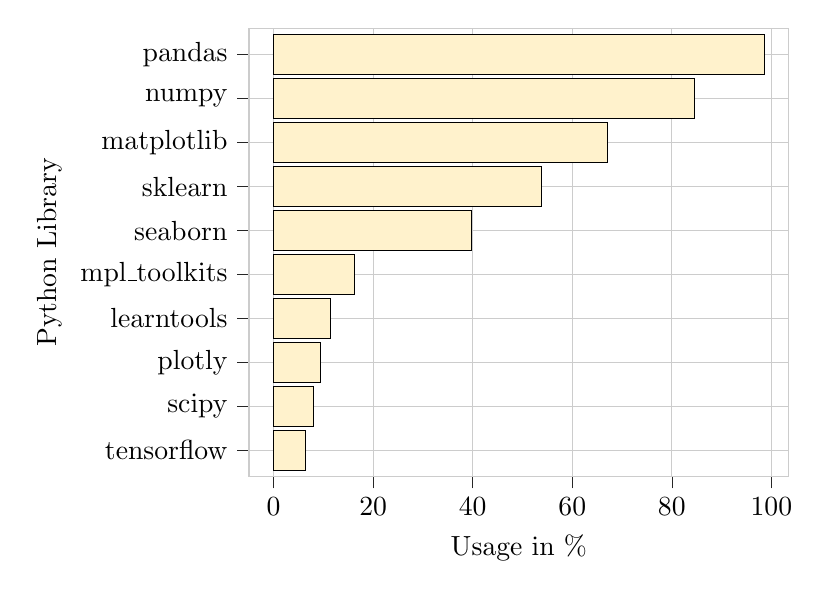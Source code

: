 % This file was created by tikzplotlib v0.9.9.
\begin{tikzpicture}

\definecolor{color0}{rgb}{1,0.949,0.8}

\begin{axis}[
axis line style={white!80!black},
tick align=outside,
tick pos=left,
x grid style={white!80!black},
xlabel={Usage in \%},
xmajorgrids,
xmin=-4.927, xmax=103.472,
xtick style={color=white!15!black},
y grid style={white!80!black},
ylabel={Python Library},
ymajorgrids,
ymin=0.4, ymax=10.6,
ytick style={color=white!15!black},
ytick={1,2,3,4,5,6,7,8,9,10},
yticklabels={
  tensorflow,
  scipy,
  plotly,
  learntools,
  mpl\_toolkits,
  seaborn,
  sklearn,
  matplotlib,
  numpy,
  pandas
}
]
\path [draw=black, fill=color0, line width=0.284pt]
(axis cs:0,0.55)
--(axis cs:0,1.45)
--(axis cs:6.386,1.45)
--(axis cs:6.386,0.55)
--cycle;
\path [draw=black, fill=color0, line width=0.284pt]
(axis cs:0,1.55)
--(axis cs:0,2.45)
--(axis cs:7.983,2.45)
--(axis cs:7.983,1.55)
--cycle;
\path [draw=black, fill=color0, line width=0.284pt]
(axis cs:0,2.55)
--(axis cs:0,3.45)
--(axis cs:9.343,3.45)
--(axis cs:9.343,2.55)
--cycle;
\path [draw=black, fill=color0, line width=0.284pt]
(axis cs:0,3.55)
--(axis cs:0,4.45)
--(axis cs:11.405,4.45)
--(axis cs:11.405,3.55)
--cycle;
\path [draw=black, fill=color0, line width=0.284pt]
(axis cs:0,4.55)
--(axis cs:0,5.45)
--(axis cs:16.302,5.45)
--(axis cs:16.302,4.55)
--cycle;
\path [draw=black, fill=color0, line width=0.284pt]
(axis cs:0,5.55)
--(axis cs:0,6.45)
--(axis cs:39.832,6.45)
--(axis cs:39.832,5.55)
--cycle;
\path [draw=black, fill=color0, line width=0.284pt]
(axis cs:0,6.55)
--(axis cs:0,7.45)
--(axis cs:53.791,7.45)
--(axis cs:53.791,6.55)
--cycle;
\path [draw=black, fill=color0, line width=0.284pt]
(axis cs:0,7.55)
--(axis cs:0,8.45)
--(axis cs:67.136,8.45)
--(axis cs:67.136,7.55)
--cycle;
\path [draw=black, fill=color0, line width=0.284pt]
(axis cs:0,8.55)
--(axis cs:0,9.45)
--(axis cs:84.553,9.45)
--(axis cs:84.553,8.55)
--cycle;
\path [draw=black, fill=color0, line width=0.284pt]
(axis cs:0,9.55)
--(axis cs:0,10.45)
--(axis cs:98.545,10.45)
--(axis cs:98.545,9.55)
--cycle;

\end{axis}

\end{tikzpicture}
